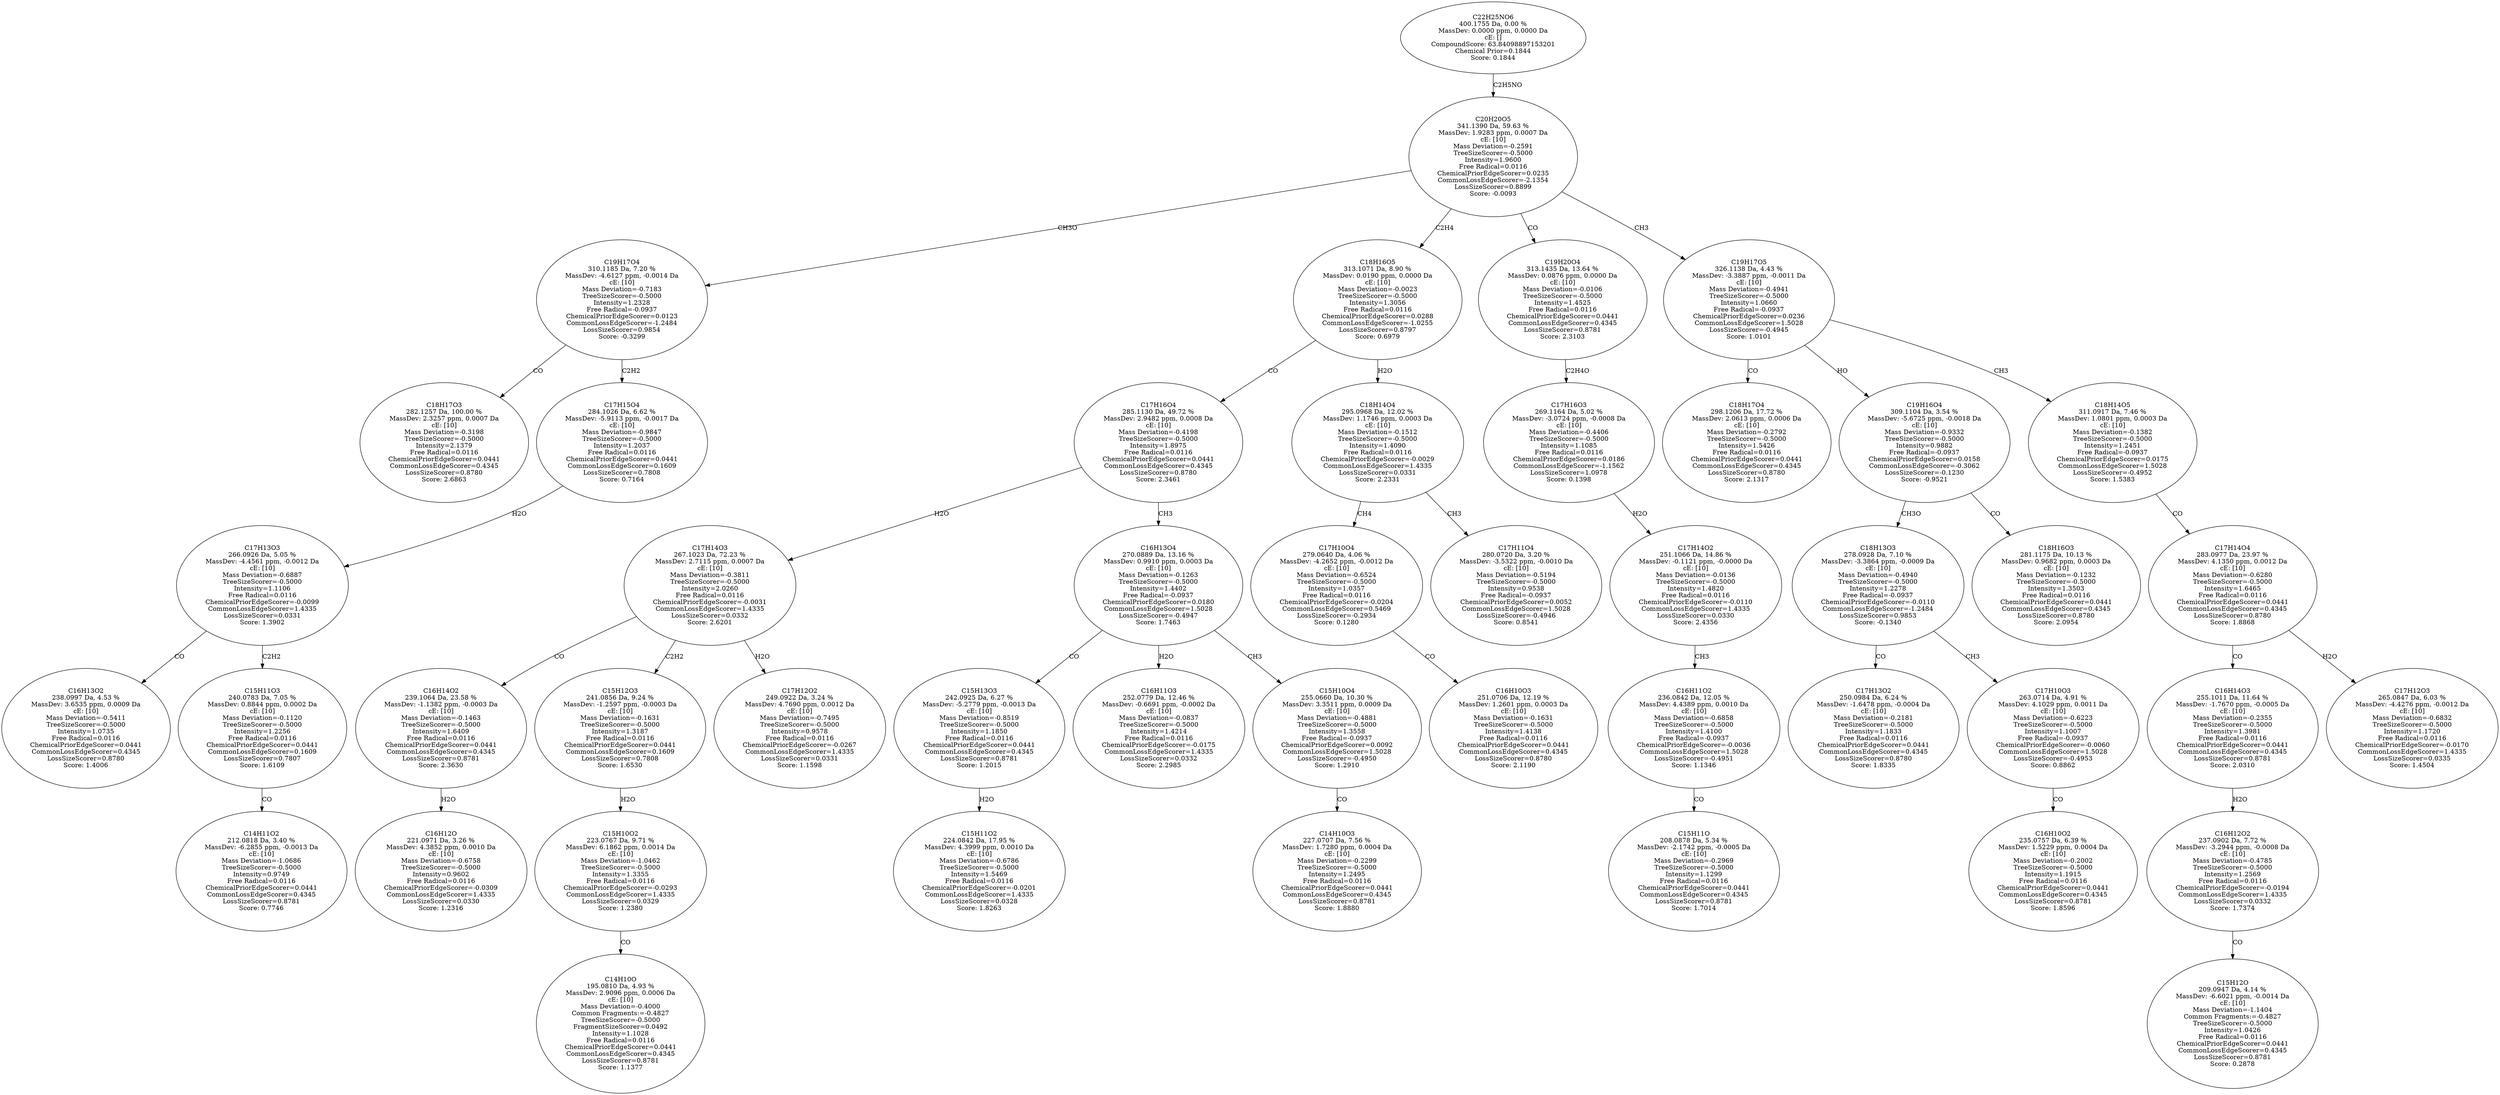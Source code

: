 strict digraph {
v1 [label="C18H17O3\n282.1257 Da, 100.00 %\nMassDev: 2.3257 ppm, 0.0007 Da\ncE: [10]\nMass Deviation=-0.3198\nTreeSizeScorer=-0.5000\nIntensity=2.1379\nFree Radical=0.0116\nChemicalPriorEdgeScorer=0.0441\nCommonLossEdgeScorer=0.4345\nLossSizeScorer=0.8780\nScore: 2.6863"];
v2 [label="C16H13O2\n238.0997 Da, 4.53 %\nMassDev: 3.6535 ppm, 0.0009 Da\ncE: [10]\nMass Deviation=-0.5411\nTreeSizeScorer=-0.5000\nIntensity=1.0735\nFree Radical=0.0116\nChemicalPriorEdgeScorer=0.0441\nCommonLossEdgeScorer=0.4345\nLossSizeScorer=0.8780\nScore: 1.4006"];
v3 [label="C14H11O2\n212.0818 Da, 3.40 %\nMassDev: -6.2855 ppm, -0.0013 Da\ncE: [10]\nMass Deviation=-1.0686\nTreeSizeScorer=-0.5000\nIntensity=0.9749\nFree Radical=0.0116\nChemicalPriorEdgeScorer=0.0441\nCommonLossEdgeScorer=0.4345\nLossSizeScorer=0.8781\nScore: 0.7746"];
v4 [label="C15H11O3\n240.0783 Da, 7.05 %\nMassDev: 0.8844 ppm, 0.0002 Da\ncE: [10]\nMass Deviation=-0.1120\nTreeSizeScorer=-0.5000\nIntensity=1.2256\nFree Radical=0.0116\nChemicalPriorEdgeScorer=0.0441\nCommonLossEdgeScorer=0.1609\nLossSizeScorer=0.7807\nScore: 1.6109"];
v5 [label="C17H13O3\n266.0926 Da, 5.05 %\nMassDev: -4.4561 ppm, -0.0012 Da\ncE: [10]\nMass Deviation=-0.6887\nTreeSizeScorer=-0.5000\nIntensity=1.1106\nFree Radical=0.0116\nChemicalPriorEdgeScorer=-0.0099\nCommonLossEdgeScorer=1.4335\nLossSizeScorer=0.0331\nScore: 1.3902"];
v6 [label="C17H15O4\n284.1026 Da, 6.62 %\nMassDev: -5.9113 ppm, -0.0017 Da\ncE: [10]\nMass Deviation=-0.9847\nTreeSizeScorer=-0.5000\nIntensity=1.2037\nFree Radical=0.0116\nChemicalPriorEdgeScorer=0.0441\nCommonLossEdgeScorer=0.1609\nLossSizeScorer=0.7808\nScore: 0.7164"];
v7 [label="C19H17O4\n310.1185 Da, 7.20 %\nMassDev: -4.6127 ppm, -0.0014 Da\ncE: [10]\nMass Deviation=-0.7183\nTreeSizeScorer=-0.5000\nIntensity=1.2328\nFree Radical=-0.0937\nChemicalPriorEdgeScorer=0.0123\nCommonLossEdgeScorer=-1.2484\nLossSizeScorer=0.9854\nScore: -0.3299"];
v8 [label="C16H12O\n221.0971 Da, 3.26 %\nMassDev: 4.3852 ppm, 0.0010 Da\ncE: [10]\nMass Deviation=-0.6758\nTreeSizeScorer=-0.5000\nIntensity=0.9602\nFree Radical=0.0116\nChemicalPriorEdgeScorer=-0.0309\nCommonLossEdgeScorer=1.4335\nLossSizeScorer=0.0330\nScore: 1.2316"];
v9 [label="C16H14O2\n239.1064 Da, 23.58 %\nMassDev: -1.1382 ppm, -0.0003 Da\ncE: [10]\nMass Deviation=-0.1463\nTreeSizeScorer=-0.5000\nIntensity=1.6409\nFree Radical=0.0116\nChemicalPriorEdgeScorer=0.0441\nCommonLossEdgeScorer=0.4345\nLossSizeScorer=0.8781\nScore: 2.3630"];
v10 [label="C14H10O\n195.0810 Da, 4.93 %\nMassDev: 2.9096 ppm, 0.0006 Da\ncE: [10]\nMass Deviation=-0.4000\nCommon Fragments:=-0.4827\nTreeSizeScorer=-0.5000\nFragmentSizeScorer=0.0492\nIntensity=1.1028\nFree Radical=0.0116\nChemicalPriorEdgeScorer=0.0441\nCommonLossEdgeScorer=0.4345\nLossSizeScorer=0.8781\nScore: 1.1377"];
v11 [label="C15H10O2\n223.0767 Da, 9.71 %\nMassDev: 6.1862 ppm, 0.0014 Da\ncE: [10]\nMass Deviation=-1.0462\nTreeSizeScorer=-0.5000\nIntensity=1.3355\nFree Radical=0.0116\nChemicalPriorEdgeScorer=-0.0293\nCommonLossEdgeScorer=1.4335\nLossSizeScorer=0.0329\nScore: 1.2380"];
v12 [label="C15H12O3\n241.0856 Da, 9.24 %\nMassDev: -1.2597 ppm, -0.0003 Da\ncE: [10]\nMass Deviation=-0.1631\nTreeSizeScorer=-0.5000\nIntensity=1.3187\nFree Radical=0.0116\nChemicalPriorEdgeScorer=0.0441\nCommonLossEdgeScorer=0.1609\nLossSizeScorer=0.7808\nScore: 1.6530"];
v13 [label="C17H12O2\n249.0922 Da, 3.24 %\nMassDev: 4.7690 ppm, 0.0012 Da\ncE: [10]\nMass Deviation=-0.7495\nTreeSizeScorer=-0.5000\nIntensity=0.9578\nFree Radical=0.0116\nChemicalPriorEdgeScorer=-0.0267\nCommonLossEdgeScorer=1.4335\nLossSizeScorer=0.0331\nScore: 1.1598"];
v14 [label="C17H14O3\n267.1023 Da, 72.23 %\nMassDev: 2.7115 ppm, 0.0007 Da\ncE: [10]\nMass Deviation=-0.3811\nTreeSizeScorer=-0.5000\nIntensity=2.0260\nFree Radical=0.0116\nChemicalPriorEdgeScorer=-0.0031\nCommonLossEdgeScorer=1.4335\nLossSizeScorer=0.0332\nScore: 2.6201"];
v15 [label="C15H11O2\n224.0842 Da, 17.95 %\nMassDev: 4.3999 ppm, 0.0010 Da\ncE: [10]\nMass Deviation=-0.6786\nTreeSizeScorer=-0.5000\nIntensity=1.5469\nFree Radical=0.0116\nChemicalPriorEdgeScorer=-0.0201\nCommonLossEdgeScorer=1.4335\nLossSizeScorer=0.0328\nScore: 1.8263"];
v16 [label="C15H13O3\n242.0925 Da, 6.27 %\nMassDev: -5.2779 ppm, -0.0013 Da\ncE: [10]\nMass Deviation=-0.8519\nTreeSizeScorer=-0.5000\nIntensity=1.1850\nFree Radical=0.0116\nChemicalPriorEdgeScorer=0.0441\nCommonLossEdgeScorer=0.4345\nLossSizeScorer=0.8781\nScore: 1.2015"];
v17 [label="C16H11O3\n252.0779 Da, 12.46 %\nMassDev: -0.6691 ppm, -0.0002 Da\ncE: [10]\nMass Deviation=-0.0837\nTreeSizeScorer=-0.5000\nIntensity=1.4214\nFree Radical=0.0116\nChemicalPriorEdgeScorer=-0.0175\nCommonLossEdgeScorer=1.4335\nLossSizeScorer=0.0332\nScore: 2.2985"];
v18 [label="C14H10O3\n227.0707 Da, 7.56 %\nMassDev: 1.7280 ppm, 0.0004 Da\ncE: [10]\nMass Deviation=-0.2299\nTreeSizeScorer=-0.5000\nIntensity=1.2495\nFree Radical=0.0116\nChemicalPriorEdgeScorer=0.0441\nCommonLossEdgeScorer=0.4345\nLossSizeScorer=0.8781\nScore: 1.8880"];
v19 [label="C15H10O4\n255.0660 Da, 10.30 %\nMassDev: 3.3511 ppm, 0.0009 Da\ncE: [10]\nMass Deviation=-0.4881\nTreeSizeScorer=-0.5000\nIntensity=1.3558\nFree Radical=-0.0937\nChemicalPriorEdgeScorer=0.0092\nCommonLossEdgeScorer=1.5028\nLossSizeScorer=-0.4950\nScore: 1.2910"];
v20 [label="C16H13O4\n270.0889 Da, 13.16 %\nMassDev: 0.9910 ppm, 0.0003 Da\ncE: [10]\nMass Deviation=-0.1263\nTreeSizeScorer=-0.5000\nIntensity=1.4402\nFree Radical=-0.0937\nChemicalPriorEdgeScorer=0.0180\nCommonLossEdgeScorer=1.5028\nLossSizeScorer=-0.4947\nScore: 1.7463"];
v21 [label="C17H16O4\n285.1130 Da, 49.72 %\nMassDev: 2.9482 ppm, 0.0008 Da\ncE: [10]\nMass Deviation=-0.4198\nTreeSizeScorer=-0.5000\nIntensity=1.8975\nFree Radical=0.0116\nChemicalPriorEdgeScorer=0.0441\nCommonLossEdgeScorer=0.4345\nLossSizeScorer=0.8780\nScore: 2.3461"];
v22 [label="C16H10O3\n251.0706 Da, 12.19 %\nMassDev: 1.2601 ppm, 0.0003 Da\ncE: [10]\nMass Deviation=-0.1631\nTreeSizeScorer=-0.5000\nIntensity=1.4138\nFree Radical=0.0116\nChemicalPriorEdgeScorer=0.0441\nCommonLossEdgeScorer=0.4345\nLossSizeScorer=0.8780\nScore: 2.1190"];
v23 [label="C17H10O4\n279.0640 Da, 4.06 %\nMassDev: -4.2652 ppm, -0.0012 Da\ncE: [10]\nMass Deviation=-0.6524\nTreeSizeScorer=-0.5000\nIntensity=1.0357\nFree Radical=0.0116\nChemicalPriorEdgeScorer=-0.0204\nCommonLossEdgeScorer=0.5469\nLossSizeScorer=-0.2934\nScore: 0.1280"];
v24 [label="C17H11O4\n280.0720 Da, 3.20 %\nMassDev: -3.5322 ppm, -0.0010 Da\ncE: [10]\nMass Deviation=-0.5194\nTreeSizeScorer=-0.5000\nIntensity=0.9538\nFree Radical=-0.0937\nChemicalPriorEdgeScorer=0.0052\nCommonLossEdgeScorer=1.5028\nLossSizeScorer=-0.4946\nScore: 0.8541"];
v25 [label="C18H14O4\n295.0968 Da, 12.02 %\nMassDev: 1.1746 ppm, 0.0003 Da\ncE: [10]\nMass Deviation=-0.1512\nTreeSizeScorer=-0.5000\nIntensity=1.4090\nFree Radical=0.0116\nChemicalPriorEdgeScorer=-0.0029\nCommonLossEdgeScorer=1.4335\nLossSizeScorer=0.0331\nScore: 2.2331"];
v26 [label="C18H16O5\n313.1071 Da, 8.90 %\nMassDev: 0.0190 ppm, 0.0000 Da\ncE: [10]\nMass Deviation=-0.0023\nTreeSizeScorer=-0.5000\nIntensity=1.3056\nFree Radical=0.0116\nChemicalPriorEdgeScorer=0.0288\nCommonLossEdgeScorer=-1.0255\nLossSizeScorer=0.8797\nScore: 0.6979"];
v27 [label="C15H11O\n208.0878 Da, 5.34 %\nMassDev: -2.1742 ppm, -0.0005 Da\ncE: [10]\nMass Deviation=-0.2969\nTreeSizeScorer=-0.5000\nIntensity=1.1299\nFree Radical=0.0116\nChemicalPriorEdgeScorer=0.0441\nCommonLossEdgeScorer=0.4345\nLossSizeScorer=0.8781\nScore: 1.7014"];
v28 [label="C16H11O2\n236.0842 Da, 12.05 %\nMassDev: 4.4389 ppm, 0.0010 Da\ncE: [10]\nMass Deviation=-0.6858\nTreeSizeScorer=-0.5000\nIntensity=1.4100\nFree Radical=-0.0937\nChemicalPriorEdgeScorer=-0.0036\nCommonLossEdgeScorer=1.5028\nLossSizeScorer=-0.4951\nScore: 1.1346"];
v29 [label="C17H14O2\n251.1066 Da, 14.86 %\nMassDev: -0.1121 ppm, -0.0000 Da\ncE: [10]\nMass Deviation=-0.0136\nTreeSizeScorer=-0.5000\nIntensity=1.4820\nFree Radical=0.0116\nChemicalPriorEdgeScorer=-0.0110\nCommonLossEdgeScorer=1.4335\nLossSizeScorer=0.0330\nScore: 2.4356"];
v30 [label="C17H16O3\n269.1164 Da, 5.02 %\nMassDev: -3.0724 ppm, -0.0008 Da\ncE: [10]\nMass Deviation=-0.4406\nTreeSizeScorer=-0.5000\nIntensity=1.1085\nFree Radical=0.0116\nChemicalPriorEdgeScorer=0.0186\nCommonLossEdgeScorer=-1.1562\nLossSizeScorer=1.0978\nScore: 0.1398"];
v31 [label="C19H20O4\n313.1435 Da, 13.64 %\nMassDev: 0.0876 ppm, 0.0000 Da\ncE: [10]\nMass Deviation=-0.0106\nTreeSizeScorer=-0.5000\nIntensity=1.4525\nFree Radical=0.0116\nChemicalPriorEdgeScorer=0.0441\nCommonLossEdgeScorer=0.4345\nLossSizeScorer=0.8781\nScore: 2.3103"];
v32 [label="C18H17O4\n298.1206 Da, 17.72 %\nMassDev: 2.0613 ppm, 0.0006 Da\ncE: [10]\nMass Deviation=-0.2792\nTreeSizeScorer=-0.5000\nIntensity=1.5426\nFree Radical=0.0116\nChemicalPriorEdgeScorer=0.0441\nCommonLossEdgeScorer=0.4345\nLossSizeScorer=0.8780\nScore: 2.1317"];
v33 [label="C17H13O2\n250.0984 Da, 6.24 %\nMassDev: -1.6478 ppm, -0.0004 Da\ncE: [10]\nMass Deviation=-0.2181\nTreeSizeScorer=-0.5000\nIntensity=1.1833\nFree Radical=0.0116\nChemicalPriorEdgeScorer=0.0441\nCommonLossEdgeScorer=0.4345\nLossSizeScorer=0.8780\nScore: 1.8335"];
v34 [label="C16H10O2\n235.0757 Da, 6.39 %\nMassDev: 1.5229 ppm, 0.0004 Da\ncE: [10]\nMass Deviation=-0.2002\nTreeSizeScorer=-0.5000\nIntensity=1.1915\nFree Radical=0.0116\nChemicalPriorEdgeScorer=0.0441\nCommonLossEdgeScorer=0.4345\nLossSizeScorer=0.8781\nScore: 1.8596"];
v35 [label="C17H10O3\n263.0714 Da, 4.91 %\nMassDev: 4.1029 ppm, 0.0011 Da\ncE: [10]\nMass Deviation=-0.6223\nTreeSizeScorer=-0.5000\nIntensity=1.1007\nFree Radical=-0.0937\nChemicalPriorEdgeScorer=-0.0060\nCommonLossEdgeScorer=1.5028\nLossSizeScorer=-0.4953\nScore: 0.8862"];
v36 [label="C18H13O3\n278.0928 Da, 7.10 %\nMassDev: -3.3864 ppm, -0.0009 Da\ncE: [10]\nMass Deviation=-0.4940\nTreeSizeScorer=-0.5000\nIntensity=1.2278\nFree Radical=-0.0937\nChemicalPriorEdgeScorer=-0.0110\nCommonLossEdgeScorer=-1.2484\nLossSizeScorer=0.9853\nScore: -0.1340"];
v37 [label="C18H16O3\n281.1175 Da, 10.13 %\nMassDev: 0.9682 ppm, 0.0003 Da\ncE: [10]\nMass Deviation=-0.1232\nTreeSizeScorer=-0.5000\nIntensity=1.3503\nFree Radical=0.0116\nChemicalPriorEdgeScorer=0.0441\nCommonLossEdgeScorer=0.4345\nLossSizeScorer=0.8780\nScore: 2.0954"];
v38 [label="C19H16O4\n309.1104 Da, 3.54 %\nMassDev: -5.6725 ppm, -0.0018 Da\ncE: [10]\nMass Deviation=-0.9332\nTreeSizeScorer=-0.5000\nIntensity=0.9882\nFree Radical=-0.0937\nChemicalPriorEdgeScorer=0.0158\nCommonLossEdgeScorer=-0.3062\nLossSizeScorer=-0.1230\nScore: -0.9521"];
v39 [label="C15H12O\n209.0947 Da, 4.14 %\nMassDev: -6.6021 ppm, -0.0014 Da\ncE: [10]\nMass Deviation=-1.1404\nCommon Fragments:=-0.4827\nTreeSizeScorer=-0.5000\nIntensity=1.0426\nFree Radical=0.0116\nChemicalPriorEdgeScorer=0.0441\nCommonLossEdgeScorer=0.4345\nLossSizeScorer=0.8781\nScore: 0.2878"];
v40 [label="C16H12O2\n237.0902 Da, 7.72 %\nMassDev: -3.2944 ppm, -0.0008 Da\ncE: [10]\nMass Deviation=-0.4785\nTreeSizeScorer=-0.5000\nIntensity=1.2569\nFree Radical=0.0116\nChemicalPriorEdgeScorer=-0.0194\nCommonLossEdgeScorer=1.4335\nLossSizeScorer=0.0332\nScore: 1.7374"];
v41 [label="C16H14O3\n255.1011 Da, 11.64 %\nMassDev: -1.7670 ppm, -0.0005 Da\ncE: [10]\nMass Deviation=-0.2355\nTreeSizeScorer=-0.5000\nIntensity=1.3981\nFree Radical=0.0116\nChemicalPriorEdgeScorer=0.0441\nCommonLossEdgeScorer=0.4345\nLossSizeScorer=0.8781\nScore: 2.0310"];
v42 [label="C17H12O3\n265.0847 Da, 6.03 %\nMassDev: -4.4276 ppm, -0.0012 Da\ncE: [10]\nMass Deviation=-0.6832\nTreeSizeScorer=-0.5000\nIntensity=1.1720\nFree Radical=0.0116\nChemicalPriorEdgeScorer=-0.0170\nCommonLossEdgeScorer=1.4335\nLossSizeScorer=0.0335\nScore: 1.4504"];
v43 [label="C17H14O4\n283.0977 Da, 23.97 %\nMassDev: 4.1350 ppm, 0.0012 Da\ncE: [10]\nMass Deviation=-0.6280\nTreeSizeScorer=-0.5000\nIntensity=1.6465\nFree Radical=0.0116\nChemicalPriorEdgeScorer=0.0441\nCommonLossEdgeScorer=0.4345\nLossSizeScorer=0.8780\nScore: 1.8868"];
v44 [label="C18H14O5\n311.0917 Da, 7.46 %\nMassDev: 1.0801 ppm, 0.0003 Da\ncE: [10]\nMass Deviation=-0.1382\nTreeSizeScorer=-0.5000\nIntensity=1.2451\nFree Radical=-0.0937\nChemicalPriorEdgeScorer=0.0175\nCommonLossEdgeScorer=1.5028\nLossSizeScorer=-0.4952\nScore: 1.5383"];
v45 [label="C19H17O5\n326.1138 Da, 4.43 %\nMassDev: -3.3887 ppm, -0.0011 Da\ncE: [10]\nMass Deviation=-0.4941\nTreeSizeScorer=-0.5000\nIntensity=1.0660\nFree Radical=-0.0937\nChemicalPriorEdgeScorer=0.0236\nCommonLossEdgeScorer=1.5028\nLossSizeScorer=-0.4945\nScore: 1.0101"];
v46 [label="C20H20O5\n341.1390 Da, 59.63 %\nMassDev: 1.9283 ppm, 0.0007 Da\ncE: [10]\nMass Deviation=-0.2591\nTreeSizeScorer=-0.5000\nIntensity=1.9600\nFree Radical=0.0116\nChemicalPriorEdgeScorer=0.0235\nCommonLossEdgeScorer=-2.1354\nLossSizeScorer=0.8899\nScore: -0.0093"];
v47 [label="C22H25NO6\n400.1755 Da, 0.00 %\nMassDev: 0.0000 ppm, 0.0000 Da\ncE: []\nCompoundScore: 63.84098897153201\nChemical Prior=0.1844\nScore: 0.1844"];
v7 -> v1 [label="CO"];
v5 -> v2 [label="CO"];
v4 -> v3 [label="CO"];
v5 -> v4 [label="C2H2"];
v6 -> v5 [label="H2O"];
v7 -> v6 [label="C2H2"];
v46 -> v7 [label="CH3O"];
v9 -> v8 [label="H2O"];
v14 -> v9 [label="CO"];
v11 -> v10 [label="CO"];
v12 -> v11 [label="H2O"];
v14 -> v12 [label="C2H2"];
v14 -> v13 [label="H2O"];
v21 -> v14 [label="H2O"];
v16 -> v15 [label="H2O"];
v20 -> v16 [label="CO"];
v20 -> v17 [label="H2O"];
v19 -> v18 [label="CO"];
v20 -> v19 [label="CH3"];
v21 -> v20 [label="CH3"];
v26 -> v21 [label="CO"];
v23 -> v22 [label="CO"];
v25 -> v23 [label="CH4"];
v25 -> v24 [label="CH3"];
v26 -> v25 [label="H2O"];
v46 -> v26 [label="C2H4"];
v28 -> v27 [label="CO"];
v29 -> v28 [label="CH3"];
v30 -> v29 [label="H2O"];
v31 -> v30 [label="C2H4O"];
v46 -> v31 [label="CO"];
v45 -> v32 [label="CO"];
v36 -> v33 [label="CO"];
v35 -> v34 [label="CO"];
v36 -> v35 [label="CH3"];
v38 -> v36 [label="CH3O"];
v38 -> v37 [label="CO"];
v45 -> v38 [label="HO"];
v40 -> v39 [label="CO"];
v41 -> v40 [label="H2O"];
v43 -> v41 [label="CO"];
v43 -> v42 [label="H2O"];
v44 -> v43 [label="CO"];
v45 -> v44 [label="CH3"];
v46 -> v45 [label="CH3"];
v47 -> v46 [label="C2H5NO"];
}